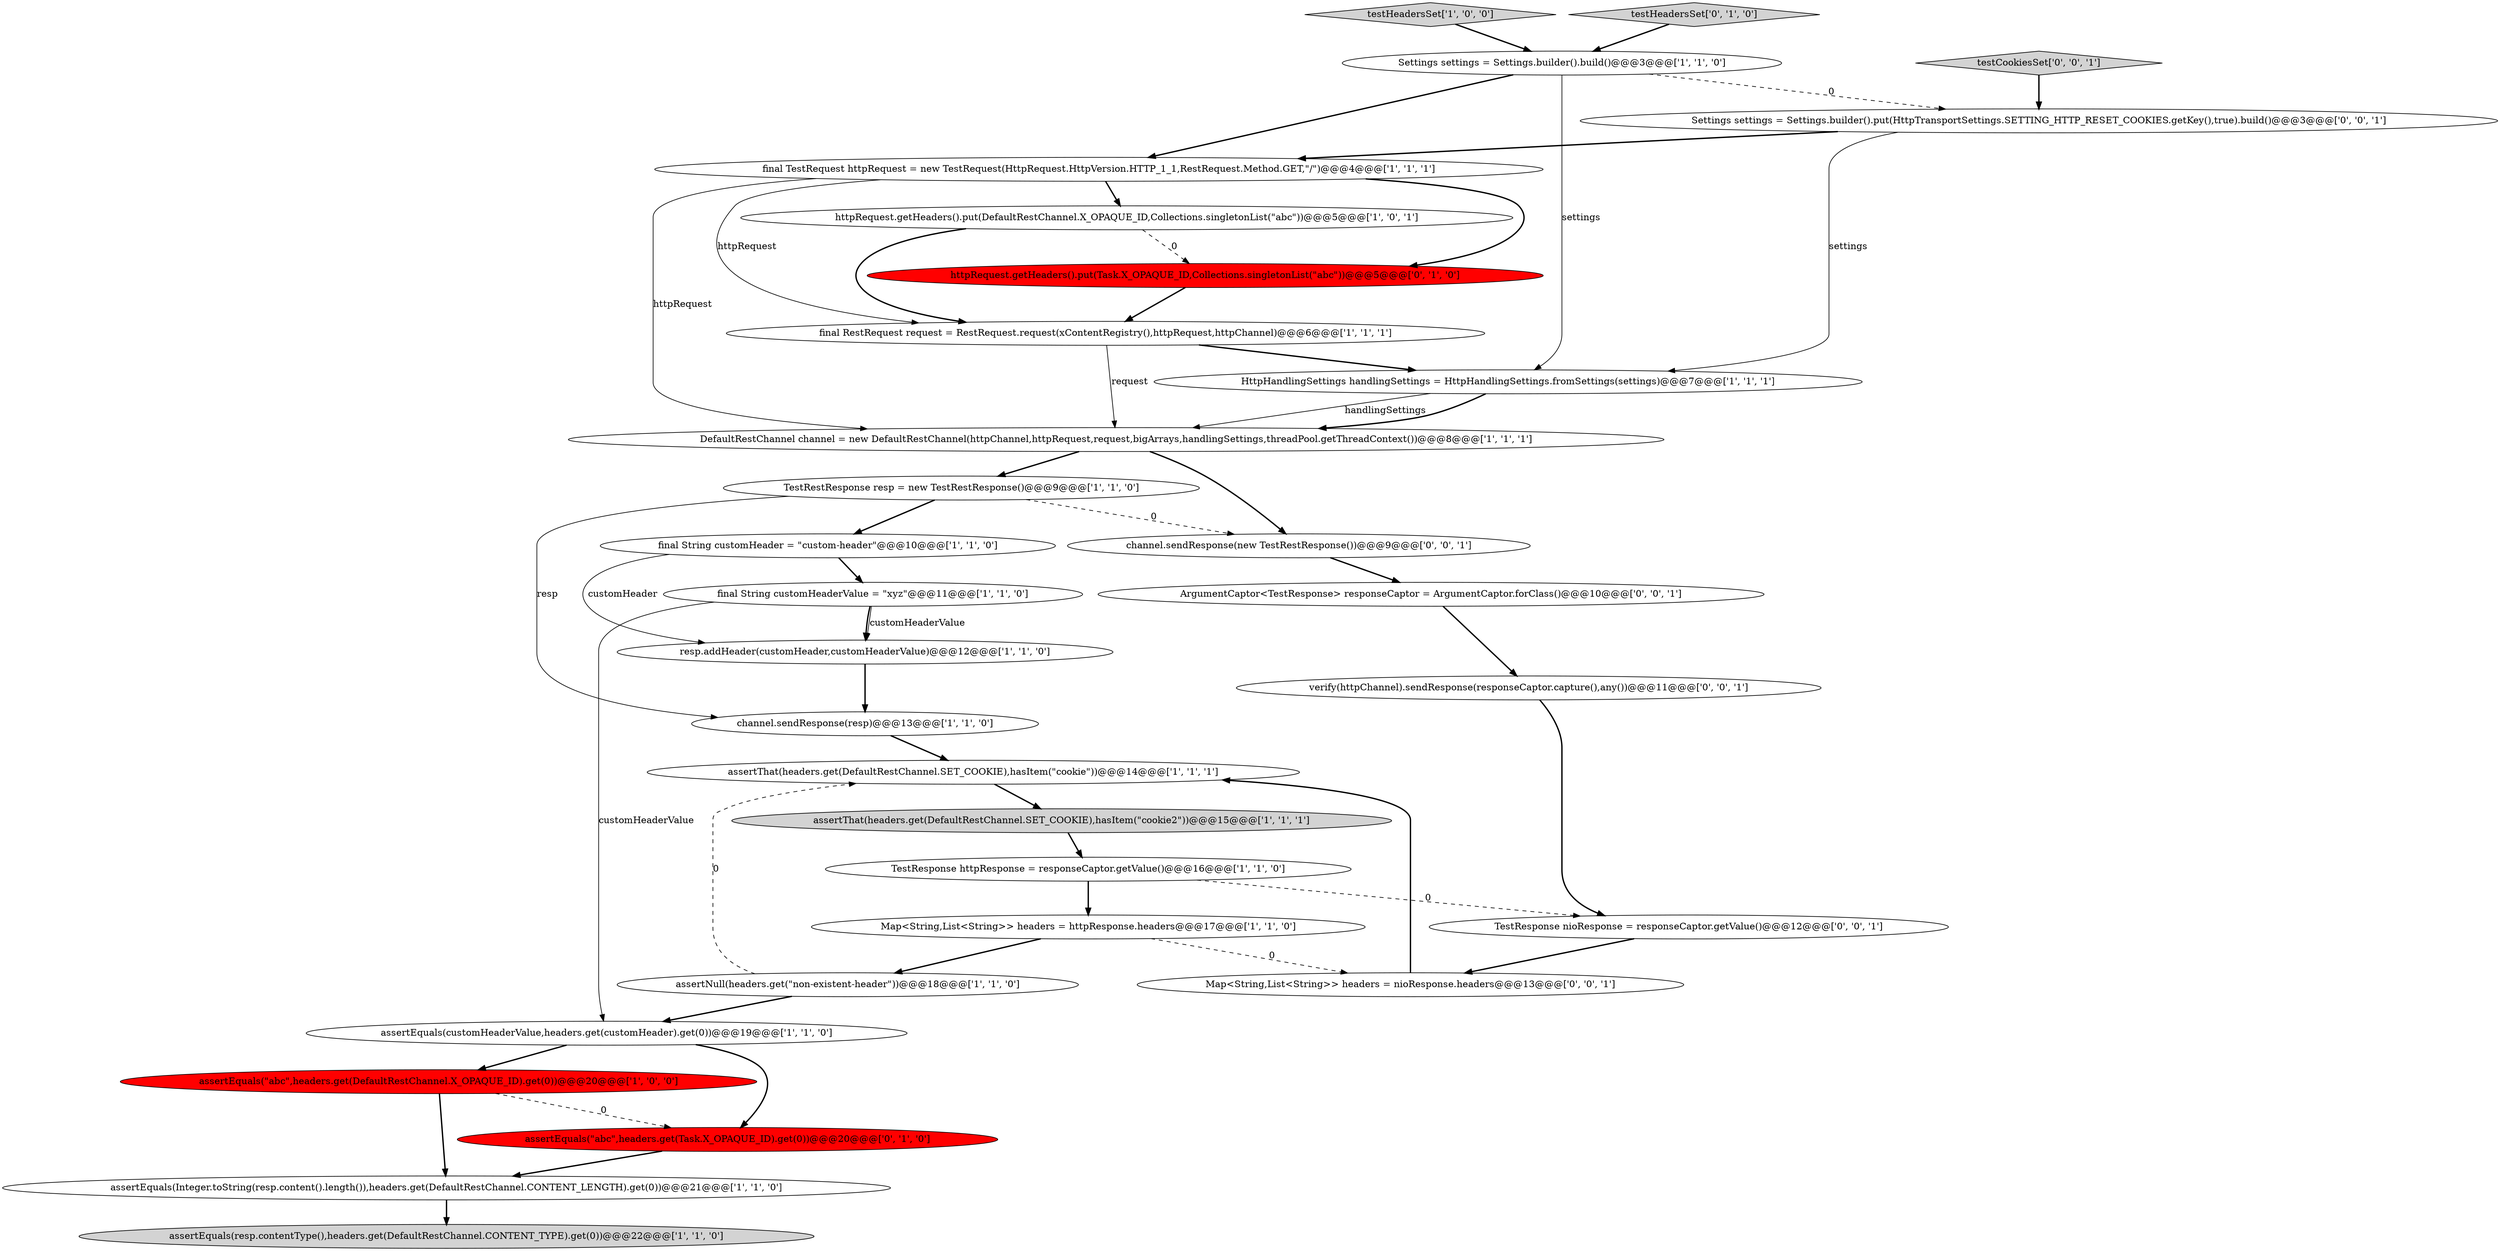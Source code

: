 digraph {
3 [style = filled, label = "testHeadersSet['1', '0', '0']", fillcolor = lightgray, shape = diamond image = "AAA0AAABBB1BBB"];
28 [style = filled, label = "verify(httpChannel).sendResponse(responseCaptor.capture(),any())@@@11@@@['0', '0', '1']", fillcolor = white, shape = ellipse image = "AAA0AAABBB3BBB"];
2 [style = filled, label = "assertEquals(\"abc\",headers.get(DefaultRestChannel.X_OPAQUE_ID).get(0))@@@20@@@['1', '0', '0']", fillcolor = red, shape = ellipse image = "AAA1AAABBB1BBB"];
15 [style = filled, label = "channel.sendResponse(resp)@@@13@@@['1', '1', '0']", fillcolor = white, shape = ellipse image = "AAA0AAABBB1BBB"];
27 [style = filled, label = "ArgumentCaptor<TestResponse> responseCaptor = ArgumentCaptor.forClass()@@@10@@@['0', '0', '1']", fillcolor = white, shape = ellipse image = "AAA0AAABBB3BBB"];
7 [style = filled, label = "DefaultRestChannel channel = new DefaultRestChannel(httpChannel,httpRequest,request,bigArrays,handlingSettings,threadPool.getThreadContext())@@@8@@@['1', '1', '1']", fillcolor = white, shape = ellipse image = "AAA0AAABBB1BBB"];
5 [style = filled, label = "final RestRequest request = RestRequest.request(xContentRegistry(),httpRequest,httpChannel)@@@6@@@['1', '1', '1']", fillcolor = white, shape = ellipse image = "AAA0AAABBB1BBB"];
14 [style = filled, label = "resp.addHeader(customHeader,customHeaderValue)@@@12@@@['1', '1', '0']", fillcolor = white, shape = ellipse image = "AAA0AAABBB1BBB"];
25 [style = filled, label = "Settings settings = Settings.builder().put(HttpTransportSettings.SETTING_HTTP_RESET_COOKIES.getKey(),true).build()@@@3@@@['0', '0', '1']", fillcolor = white, shape = ellipse image = "AAA0AAABBB3BBB"];
1 [style = filled, label = "assertThat(headers.get(DefaultRestChannel.SET_COOKIE),hasItem(\"cookie2\"))@@@15@@@['1', '1', '1']", fillcolor = lightgray, shape = ellipse image = "AAA0AAABBB1BBB"];
8 [style = filled, label = "TestRestResponse resp = new TestRestResponse()@@@9@@@['1', '1', '0']", fillcolor = white, shape = ellipse image = "AAA0AAABBB1BBB"];
19 [style = filled, label = "final TestRequest httpRequest = new TestRequest(HttpRequest.HttpVersion.HTTP_1_1,RestRequest.Method.GET,\"/\")@@@4@@@['1', '1', '1']", fillcolor = white, shape = ellipse image = "AAA0AAABBB1BBB"];
22 [style = filled, label = "testHeadersSet['0', '1', '0']", fillcolor = lightgray, shape = diamond image = "AAA0AAABBB2BBB"];
23 [style = filled, label = "assertEquals(\"abc\",headers.get(Task.X_OPAQUE_ID).get(0))@@@20@@@['0', '1', '0']", fillcolor = red, shape = ellipse image = "AAA1AAABBB2BBB"];
0 [style = filled, label = "assertEquals(resp.contentType(),headers.get(DefaultRestChannel.CONTENT_TYPE).get(0))@@@22@@@['1', '1', '0']", fillcolor = lightgray, shape = ellipse image = "AAA0AAABBB1BBB"];
29 [style = filled, label = "TestResponse nioResponse = responseCaptor.getValue()@@@12@@@['0', '0', '1']", fillcolor = white, shape = ellipse image = "AAA0AAABBB3BBB"];
10 [style = filled, label = "Map<String,List<String>> headers = httpResponse.headers@@@17@@@['1', '1', '0']", fillcolor = white, shape = ellipse image = "AAA0AAABBB1BBB"];
9 [style = filled, label = "assertThat(headers.get(DefaultRestChannel.SET_COOKIE),hasItem(\"cookie\"))@@@14@@@['1', '1', '1']", fillcolor = white, shape = ellipse image = "AAA0AAABBB1BBB"];
11 [style = filled, label = "final String customHeaderValue = \"xyz\"@@@11@@@['1', '1', '0']", fillcolor = white, shape = ellipse image = "AAA0AAABBB1BBB"];
24 [style = filled, label = "Map<String,List<String>> headers = nioResponse.headers@@@13@@@['0', '0', '1']", fillcolor = white, shape = ellipse image = "AAA0AAABBB3BBB"];
12 [style = filled, label = "assertEquals(customHeaderValue,headers.get(customHeader).get(0))@@@19@@@['1', '1', '0']", fillcolor = white, shape = ellipse image = "AAA0AAABBB1BBB"];
21 [style = filled, label = "httpRequest.getHeaders().put(Task.X_OPAQUE_ID,Collections.singletonList(\"abc\"))@@@5@@@['0', '1', '0']", fillcolor = red, shape = ellipse image = "AAA1AAABBB2BBB"];
20 [style = filled, label = "HttpHandlingSettings handlingSettings = HttpHandlingSettings.fromSettings(settings)@@@7@@@['1', '1', '1']", fillcolor = white, shape = ellipse image = "AAA0AAABBB1BBB"];
26 [style = filled, label = "channel.sendResponse(new TestRestResponse())@@@9@@@['0', '0', '1']", fillcolor = white, shape = ellipse image = "AAA0AAABBB3BBB"];
18 [style = filled, label = "TestResponse httpResponse = responseCaptor.getValue()@@@16@@@['1', '1', '0']", fillcolor = white, shape = ellipse image = "AAA0AAABBB1BBB"];
6 [style = filled, label = "Settings settings = Settings.builder().build()@@@3@@@['1', '1', '0']", fillcolor = white, shape = ellipse image = "AAA0AAABBB1BBB"];
16 [style = filled, label = "assertNull(headers.get(\"non-existent-header\"))@@@18@@@['1', '1', '0']", fillcolor = white, shape = ellipse image = "AAA0AAABBB1BBB"];
13 [style = filled, label = "assertEquals(Integer.toString(resp.content().length()),headers.get(DefaultRestChannel.CONTENT_LENGTH).get(0))@@@21@@@['1', '1', '0']", fillcolor = white, shape = ellipse image = "AAA0AAABBB1BBB"];
4 [style = filled, label = "final String customHeader = \"custom-header\"@@@10@@@['1', '1', '0']", fillcolor = white, shape = ellipse image = "AAA0AAABBB1BBB"];
17 [style = filled, label = "httpRequest.getHeaders().put(DefaultRestChannel.X_OPAQUE_ID,Collections.singletonList(\"abc\"))@@@5@@@['1', '0', '1']", fillcolor = white, shape = ellipse image = "AAA0AAABBB1BBB"];
30 [style = filled, label = "testCookiesSet['0', '0', '1']", fillcolor = lightgray, shape = diamond image = "AAA0AAABBB3BBB"];
2->23 [style = dashed, label="0"];
8->15 [style = solid, label="resp"];
28->29 [style = bold, label=""];
17->5 [style = bold, label=""];
5->20 [style = bold, label=""];
11->14 [style = bold, label=""];
11->12 [style = solid, label="customHeaderValue"];
27->28 [style = bold, label=""];
20->7 [style = solid, label="handlingSettings"];
3->6 [style = bold, label=""];
30->25 [style = bold, label=""];
1->18 [style = bold, label=""];
4->14 [style = solid, label="customHeader"];
25->20 [style = solid, label="settings"];
19->17 [style = bold, label=""];
6->19 [style = bold, label=""];
7->8 [style = bold, label=""];
17->21 [style = dashed, label="0"];
2->13 [style = bold, label=""];
7->26 [style = bold, label=""];
19->5 [style = solid, label="httpRequest"];
21->5 [style = bold, label=""];
26->27 [style = bold, label=""];
12->2 [style = bold, label=""];
11->14 [style = solid, label="customHeaderValue"];
18->10 [style = bold, label=""];
10->16 [style = bold, label=""];
6->25 [style = dashed, label="0"];
23->13 [style = bold, label=""];
15->9 [style = bold, label=""];
16->9 [style = dashed, label="0"];
19->7 [style = solid, label="httpRequest"];
5->7 [style = solid, label="request"];
18->29 [style = dashed, label="0"];
25->19 [style = bold, label=""];
22->6 [style = bold, label=""];
14->15 [style = bold, label=""];
12->23 [style = bold, label=""];
8->4 [style = bold, label=""];
20->7 [style = bold, label=""];
9->1 [style = bold, label=""];
4->11 [style = bold, label=""];
29->24 [style = bold, label=""];
16->12 [style = bold, label=""];
10->24 [style = dashed, label="0"];
6->20 [style = solid, label="settings"];
24->9 [style = bold, label=""];
13->0 [style = bold, label=""];
8->26 [style = dashed, label="0"];
19->21 [style = bold, label=""];
}
